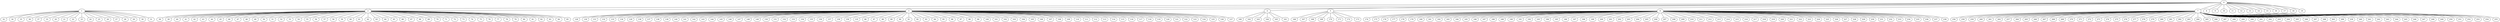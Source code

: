 
graph graphname {
    0 -- 1
0 -- 2
0 -- 3
0 -- 4
0 -- 5
0 -- 6
0 -- 7
0 -- 8
0 -- 9
0 -- 10
0 -- 11
0 -- 12
0 -- 13
0 -- 14
0 -- 15
0 -- 16
0 -- 17
0 -- 18
0 -- 19
1 -- 32
1 -- 34
1 -- 35
1 -- 36
1 -- 37
1 -- 33
1 -- 20
1 -- 21
1 -- 22
1 -- 23
1 -- 24
1 -- 25
1 -- 26
1 -- 27
1 -- 28
1 -- 29
1 -- 30
1 -- 31
2 -- 38
2 -- 39
2 -- 40
2 -- 41
2 -- 42
2 -- 43
2 -- 44
2 -- 45
2 -- 46
2 -- 47
2 -- 48
2 -- 49
2 -- 50
2 -- 51
2 -- 52
2 -- 53
2 -- 54
2 -- 55
2 -- 56
2 -- 57
2 -- 58
2 -- 59
2 -- 60
2 -- 61
2 -- 62
2 -- 63
2 -- 64
2 -- 65
2 -- 66
2 -- 67
2 -- 68
2 -- 69
2 -- 70
2 -- 71
2 -- 72
2 -- 73
2 -- 74
2 -- 75
2 -- 76
2 -- 77
2 -- 78
2 -- 79
2 -- 80
2 -- 81
2 -- 82
2 -- 83
2 -- 84
2 -- 85
3 -- 128
3 -- 130
3 -- 131
3 -- 132
3 -- 133
3 -- 134
3 -- 129
3 -- 136
3 -- 137
3 -- 138
3 -- 139
3 -- 140
3 -- 141
3 -- 142
3 -- 143
3 -- 144
3 -- 145
3 -- 146
3 -- 147
3 -- 148
3 -- 149
3 -- 150
3 -- 151
3 -- 152
3 -- 153
3 -- 154
3 -- 155
3 -- 156
3 -- 157
3 -- 158
3 -- 159
3 -- 135
3 -- 86
3 -- 87
3 -- 88
3 -- 89
3 -- 90
3 -- 91
3 -- 92
3 -- 93
3 -- 94
3 -- 95
3 -- 96
3 -- 97
3 -- 98
3 -- 99
3 -- 100
3 -- 101
3 -- 102
3 -- 103
3 -- 104
3 -- 105
3 -- 106
3 -- 107
3 -- 108
3 -- 109
3 -- 110
3 -- 111
3 -- 112
3 -- 113
3 -- 114
3 -- 115
3 -- 116
3 -- 117
3 -- 118
3 -- 119
3 -- 120
3 -- 121
3 -- 122
3 -- 123
3 -- 124
3 -- 125
3 -- 126
3 -- 127
4 -- 160
4 -- 162
4 -- 163
4 -- 164
4 -- 165
4 -- 161
5 -- 166
5 -- 167
5 -- 168
5 -- 169
5 -- 170
5 -- 171
5 -- 172
5 -- 173
6 -- 174
6 -- 175
6 -- 176
6 -- 177
6 -- 178
6 -- 179
6 -- 180
6 -- 181
6 -- 182
6 -- 183
6 -- 184
6 -- 185
6 -- 186
6 -- 187
6 -- 188
6 -- 189
6 -- 190
6 -- 191
6 -- 192
6 -- 193
6 -- 194
6 -- 195
6 -- 196
6 -- 197
6 -- 198
6 -- 199
6 -- 200
6 -- 201
6 -- 202
6 -- 203
6 -- 204
6 -- 205
6 -- 206
6 -- 207
6 -- 208
6 -- 209
6 -- 210
6 -- 211
6 -- 212
6 -- 213
6 -- 214
6 -- 215
6 -- 216
6 -- 217
6 -- 218
6 -- 219
6 -- 220
6 -- 221
6 -- 222
6 -- 223
6 -- 224
6 -- 225
6 -- 226
6 -- 227
6 -- 228
6 -- 229
6 -- 230
6 -- 231
6 -- 232
6 -- 233
6 -- 234
6 -- 235
6 -- 236
6 -- 237
6 -- 238
7 -- 256
7 -- 258
7 -- 259
7 -- 260
7 -- 261
7 -- 262
7 -- 257
7 -- 264
7 -- 265
7 -- 266
7 -- 267
7 -- 268
7 -- 269
7 -- 270
7 -- 271
7 -- 272
7 -- 273
7 -- 274
7 -- 275
7 -- 276
7 -- 277
7 -- 278
7 -- 279
7 -- 280
7 -- 281
7 -- 282
7 -- 283
7 -- 284
7 -- 285
7 -- 286
7 -- 287
7 -- 288
7 -- 289
7 -- 290
7 -- 291
7 -- 292
7 -- 293
7 -- 294
7 -- 295
7 -- 296
7 -- 297
7 -- 298
7 -- 263
7 -- 299
7 -- 239
7 -- 240
7 -- 241
7 -- 242
7 -- 243
7 -- 244
7 -- 245
7 -- 246
7 -- 247
7 -- 248
7 -- 249
7 -- 250
7 -- 251
7 -- 252
7 -- 253
7 -- 254
7 -- 255

}
